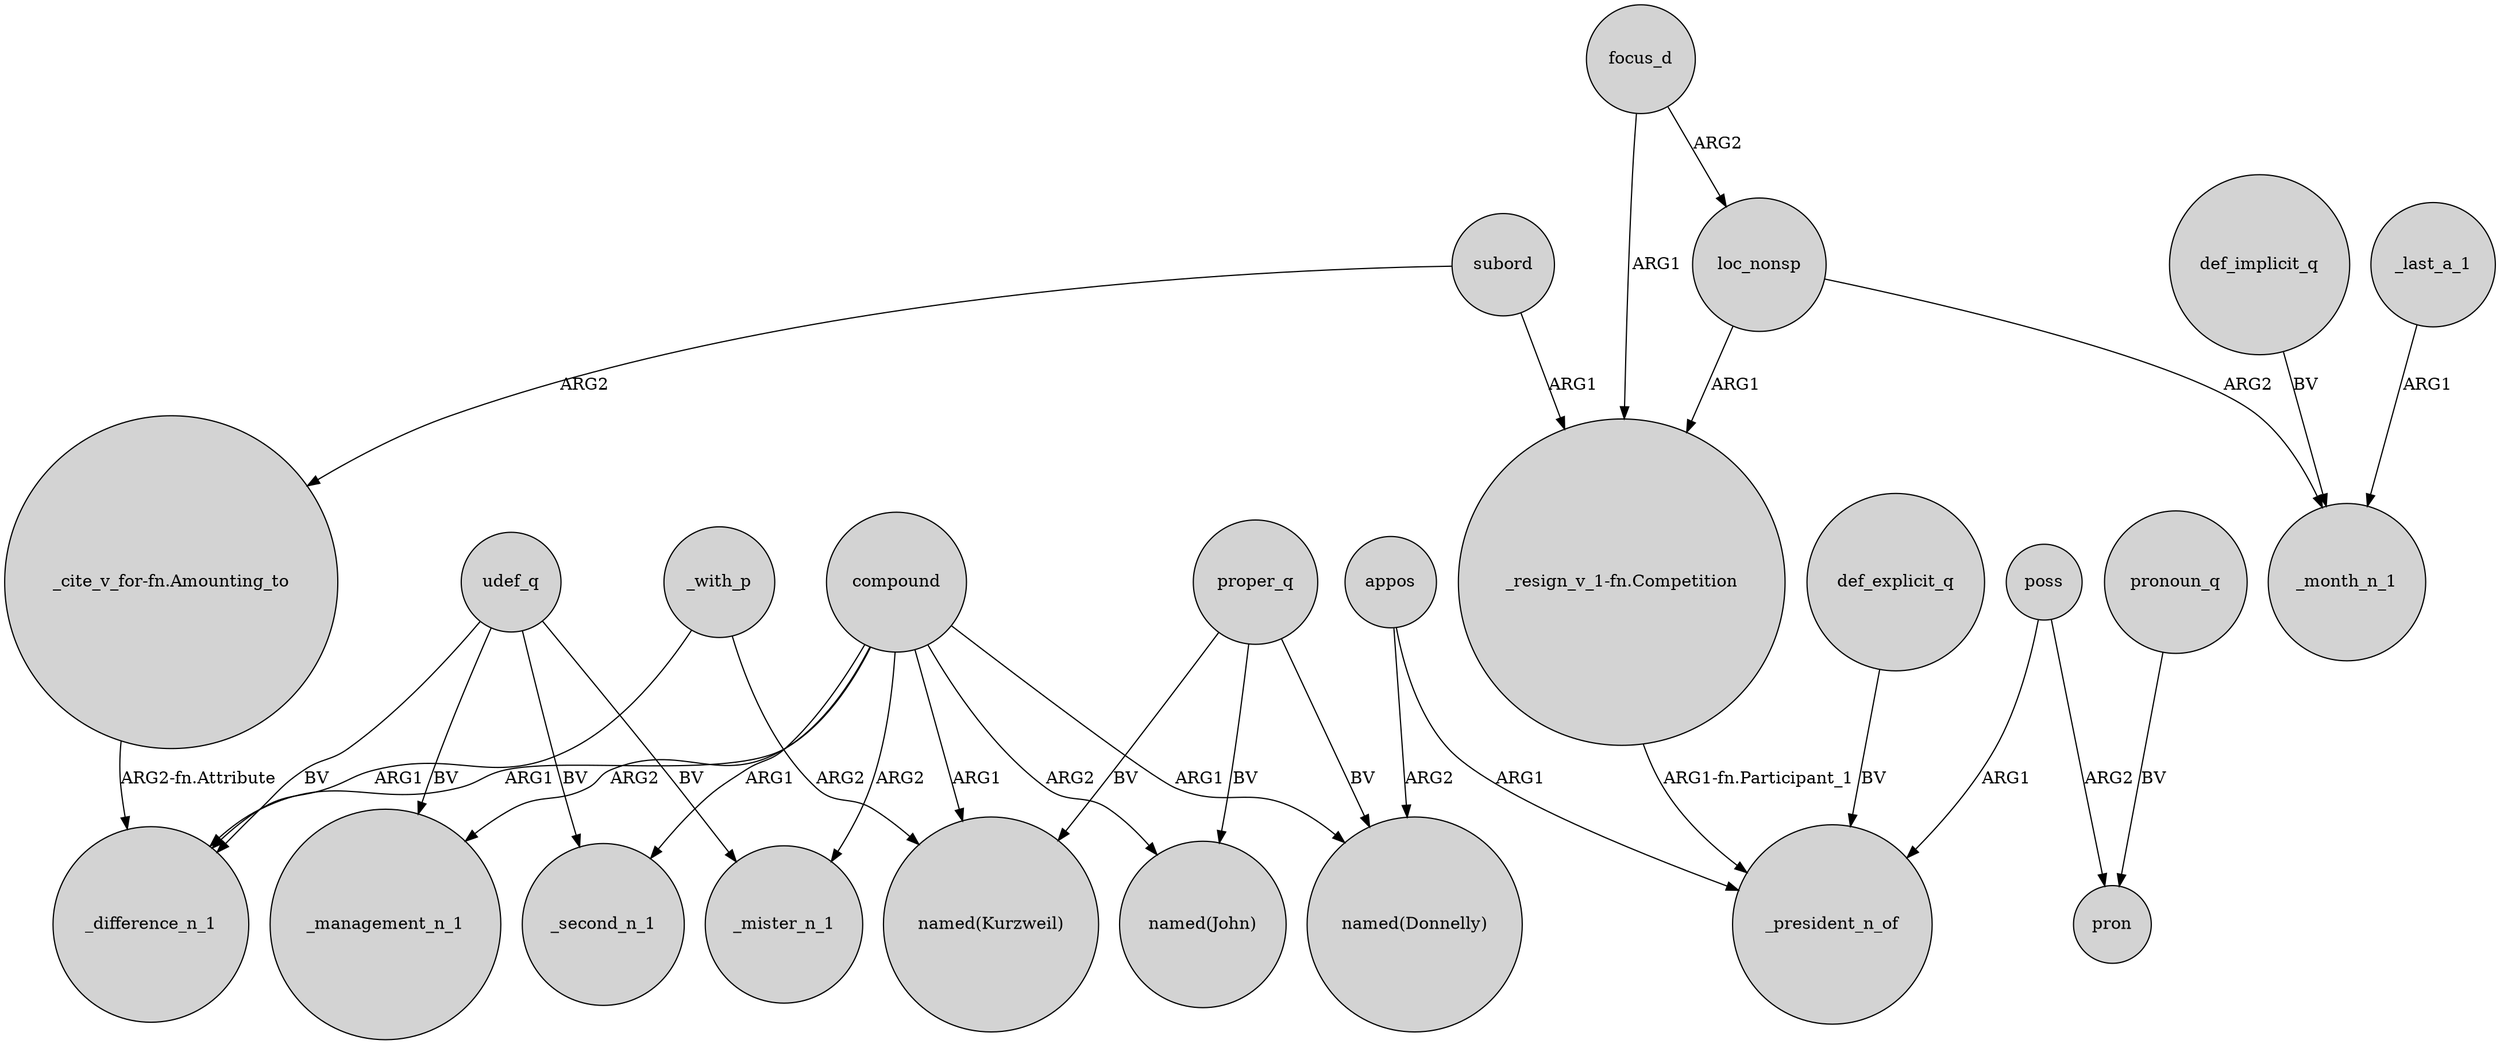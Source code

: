 digraph {
	node [shape=circle style=filled]
	loc_nonsp -> "_resign_v_1-fn.Competition" [label=ARG1]
	appos -> "named(Donnelly)" [label=ARG2]
	def_implicit_q -> _month_n_1 [label=BV]
	compound -> _mister_n_1 [label=ARG2]
	_last_a_1 -> _month_n_1 [label=ARG1]
	udef_q -> _difference_n_1 [label=BV]
	proper_q -> "named(Kurzweil)" [label=BV]
	subord -> "_cite_v_for-fn.Amounting_to" [label=ARG2]
	udef_q -> _second_n_1 [label=BV]
	compound -> "named(Donnelly)" [label=ARG1]
	"_cite_v_for-fn.Amounting_to" -> _difference_n_1 [label="ARG2-fn.Attribute"]
	focus_d -> loc_nonsp [label=ARG2]
	udef_q -> _mister_n_1 [label=BV]
	_with_p -> _difference_n_1 [label=ARG1]
	compound -> _management_n_1 [label=ARG2]
	poss -> _president_n_of [label=ARG1]
	_with_p -> "named(Kurzweil)" [label=ARG2]
	udef_q -> _management_n_1 [label=BV]
	loc_nonsp -> _month_n_1 [label=ARG2]
	pronoun_q -> pron [label=BV]
	poss -> pron [label=ARG2]
	"_resign_v_1-fn.Competition" -> _president_n_of [label="ARG1-fn.Participant_1"]
	compound -> "named(John)" [label=ARG2]
	focus_d -> "_resign_v_1-fn.Competition" [label=ARG1]
	compound -> _second_n_1 [label=ARG1]
	def_explicit_q -> _president_n_of [label=BV]
	compound -> "named(Kurzweil)" [label=ARG1]
	compound -> _difference_n_1 [label=ARG1]
	subord -> "_resign_v_1-fn.Competition" [label=ARG1]
	appos -> _president_n_of [label=ARG1]
	proper_q -> "named(Donnelly)" [label=BV]
	proper_q -> "named(John)" [label=BV]
}
